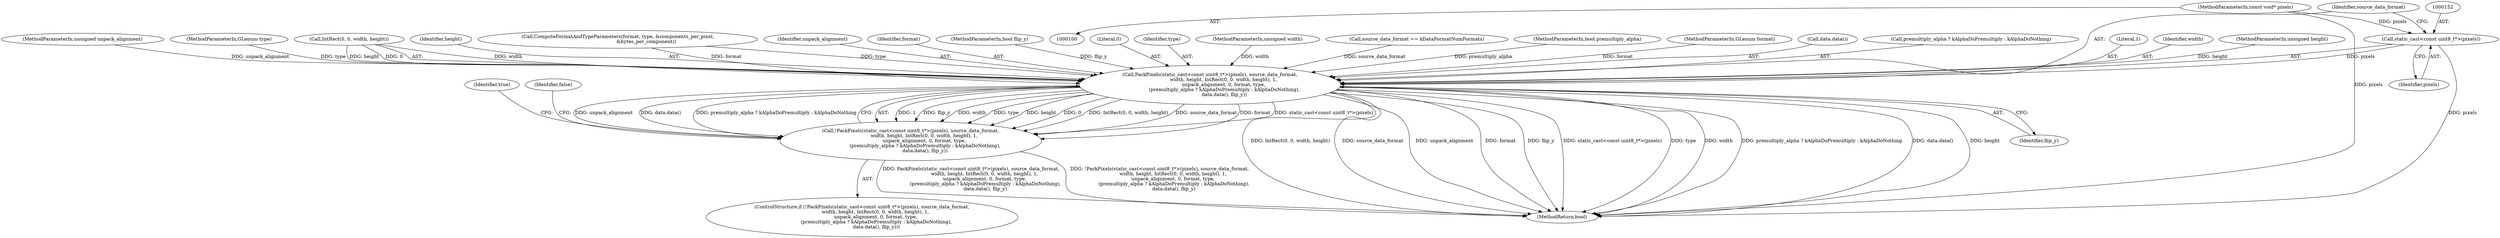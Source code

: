 digraph "1_Chrome_9b99a43fc119a2533a87e2357cad8f603779a7b9_7@pointer" {
"1000151" [label="(Call,static_cast<const uint8_t*>(pixels))"];
"1000108" [label="(MethodParameterIn,const void* pixels)"];
"1000150" [label="(Call,PackPixels(static_cast<const uint8_t*>(pixels), source_data_format,\n                  width, height, IntRect(0, 0, width, height), 1,\n                  unpack_alignment, 0, format, type,\n                   (premultiply_alpha ? kAlphaDoPremultiply : kAlphaDoNothing),\n                   data.data(), flip_y))"];
"1000149" [label="(Call,!PackPixels(static_cast<const uint8_t*>(pixels), source_data_format,\n                  width, height, IntRect(0, 0, width, height), 1,\n                  unpack_alignment, 0, format, type,\n                   (premultiply_alpha ? kAlphaDoPremultiply : kAlphaDoNothing),\n                   data.data(), flip_y))"];
"1000165" [label="(Identifier,format)"];
"1000106" [label="(MethodParameterIn,bool flip_y)"];
"1000177" [label="(MethodReturn,bool)"];
"1000164" [label="(Literal,0)"];
"1000176" [label="(Identifier,true)"];
"1000174" [label="(Identifier,false)"];
"1000166" [label="(Identifier,type)"];
"1000101" [label="(MethodParameterIn,unsigned width)"];
"1000118" [label="(Call,source_data_format == kDataFormatNumFormats)"];
"1000148" [label="(ControlStructure,if (!PackPixels(static_cast<const uint8_t*>(pixels), source_data_format,\n                  width, height, IntRect(0, 0, width, height), 1,\n                  unpack_alignment, 0, format, type,\n                   (premultiply_alpha ? kAlphaDoPremultiply : kAlphaDoNothing),\n                   data.data(), flip_y)))"];
"1000108" [label="(MethodParameterIn,const void* pixels)"];
"1000107" [label="(MethodParameterIn,bool premultiply_alpha)"];
"1000154" [label="(Identifier,source_data_format)"];
"1000103" [label="(MethodParameterIn,GLenum format)"];
"1000151" [label="(Call,static_cast<const uint8_t*>(pixels))"];
"1000150" [label="(Call,PackPixels(static_cast<const uint8_t*>(pixels), source_data_format,\n                  width, height, IntRect(0, 0, width, height), 1,\n                  unpack_alignment, 0, format, type,\n                   (premultiply_alpha ? kAlphaDoPremultiply : kAlphaDoNothing),\n                   data.data(), flip_y))"];
"1000171" [label="(Call,data.data())"];
"1000167" [label="(Call,premultiply_alpha ? kAlphaDoPremultiply : kAlphaDoNothing)"];
"1000162" [label="(Literal,1)"];
"1000149" [label="(Call,!PackPixels(static_cast<const uint8_t*>(pixels), source_data_format,\n                  width, height, IntRect(0, 0, width, height), 1,\n                  unpack_alignment, 0, format, type,\n                   (premultiply_alpha ? kAlphaDoPremultiply : kAlphaDoNothing),\n                   data.data(), flip_y))"];
"1000153" [label="(Identifier,pixels)"];
"1000155" [label="(Identifier,width)"];
"1000102" [label="(MethodParameterIn,unsigned height)"];
"1000105" [label="(MethodParameterIn,unsigned unpack_alignment)"];
"1000104" [label="(MethodParameterIn,GLenum type)"];
"1000157" [label="(Call,IntRect(0, 0, width, height))"];
"1000156" [label="(Identifier,height)"];
"1000127" [label="(Call,ComputeFormatAndTypeParameters(format, type, &components_per_pixel,\n                                      &bytes_per_component))"];
"1000172" [label="(Identifier,flip_y)"];
"1000163" [label="(Identifier,unpack_alignment)"];
"1000151" -> "1000150"  [label="AST: "];
"1000151" -> "1000153"  [label="CFG: "];
"1000152" -> "1000151"  [label="AST: "];
"1000153" -> "1000151"  [label="AST: "];
"1000154" -> "1000151"  [label="CFG: "];
"1000151" -> "1000177"  [label="DDG: pixels"];
"1000151" -> "1000150"  [label="DDG: pixels"];
"1000108" -> "1000151"  [label="DDG: pixels"];
"1000108" -> "1000100"  [label="AST: "];
"1000108" -> "1000177"  [label="DDG: pixels"];
"1000150" -> "1000149"  [label="AST: "];
"1000150" -> "1000172"  [label="CFG: "];
"1000154" -> "1000150"  [label="AST: "];
"1000155" -> "1000150"  [label="AST: "];
"1000156" -> "1000150"  [label="AST: "];
"1000157" -> "1000150"  [label="AST: "];
"1000162" -> "1000150"  [label="AST: "];
"1000163" -> "1000150"  [label="AST: "];
"1000164" -> "1000150"  [label="AST: "];
"1000165" -> "1000150"  [label="AST: "];
"1000166" -> "1000150"  [label="AST: "];
"1000167" -> "1000150"  [label="AST: "];
"1000171" -> "1000150"  [label="AST: "];
"1000172" -> "1000150"  [label="AST: "];
"1000149" -> "1000150"  [label="CFG: "];
"1000150" -> "1000177"  [label="DDG: IntRect(0, 0, width, height)"];
"1000150" -> "1000177"  [label="DDG: source_data_format"];
"1000150" -> "1000177"  [label="DDG: unpack_alignment"];
"1000150" -> "1000177"  [label="DDG: format"];
"1000150" -> "1000177"  [label="DDG: flip_y"];
"1000150" -> "1000177"  [label="DDG: static_cast<const uint8_t*>(pixels)"];
"1000150" -> "1000177"  [label="DDG: type"];
"1000150" -> "1000177"  [label="DDG: width"];
"1000150" -> "1000177"  [label="DDG: premultiply_alpha ? kAlphaDoPremultiply : kAlphaDoNothing"];
"1000150" -> "1000177"  [label="DDG: data.data()"];
"1000150" -> "1000177"  [label="DDG: height"];
"1000150" -> "1000149"  [label="DDG: 1"];
"1000150" -> "1000149"  [label="DDG: flip_y"];
"1000150" -> "1000149"  [label="DDG: width"];
"1000150" -> "1000149"  [label="DDG: type"];
"1000150" -> "1000149"  [label="DDG: height"];
"1000150" -> "1000149"  [label="DDG: 0"];
"1000150" -> "1000149"  [label="DDG: IntRect(0, 0, width, height)"];
"1000150" -> "1000149"  [label="DDG: source_data_format"];
"1000150" -> "1000149"  [label="DDG: format"];
"1000150" -> "1000149"  [label="DDG: static_cast<const uint8_t*>(pixels)"];
"1000150" -> "1000149"  [label="DDG: unpack_alignment"];
"1000150" -> "1000149"  [label="DDG: data.data()"];
"1000150" -> "1000149"  [label="DDG: premultiply_alpha ? kAlphaDoPremultiply : kAlphaDoNothing"];
"1000118" -> "1000150"  [label="DDG: source_data_format"];
"1000157" -> "1000150"  [label="DDG: width"];
"1000157" -> "1000150"  [label="DDG: height"];
"1000157" -> "1000150"  [label="DDG: 0"];
"1000101" -> "1000150"  [label="DDG: width"];
"1000102" -> "1000150"  [label="DDG: height"];
"1000105" -> "1000150"  [label="DDG: unpack_alignment"];
"1000127" -> "1000150"  [label="DDG: format"];
"1000127" -> "1000150"  [label="DDG: type"];
"1000103" -> "1000150"  [label="DDG: format"];
"1000104" -> "1000150"  [label="DDG: type"];
"1000107" -> "1000150"  [label="DDG: premultiply_alpha"];
"1000106" -> "1000150"  [label="DDG: flip_y"];
"1000149" -> "1000148"  [label="AST: "];
"1000174" -> "1000149"  [label="CFG: "];
"1000176" -> "1000149"  [label="CFG: "];
"1000149" -> "1000177"  [label="DDG: !PackPixels(static_cast<const uint8_t*>(pixels), source_data_format,\n                  width, height, IntRect(0, 0, width, height), 1,\n                  unpack_alignment, 0, format, type,\n                   (premultiply_alpha ? kAlphaDoPremultiply : kAlphaDoNothing),\n                   data.data(), flip_y)"];
"1000149" -> "1000177"  [label="DDG: PackPixels(static_cast<const uint8_t*>(pixels), source_data_format,\n                  width, height, IntRect(0, 0, width, height), 1,\n                  unpack_alignment, 0, format, type,\n                   (premultiply_alpha ? kAlphaDoPremultiply : kAlphaDoNothing),\n                   data.data(), flip_y)"];
}
